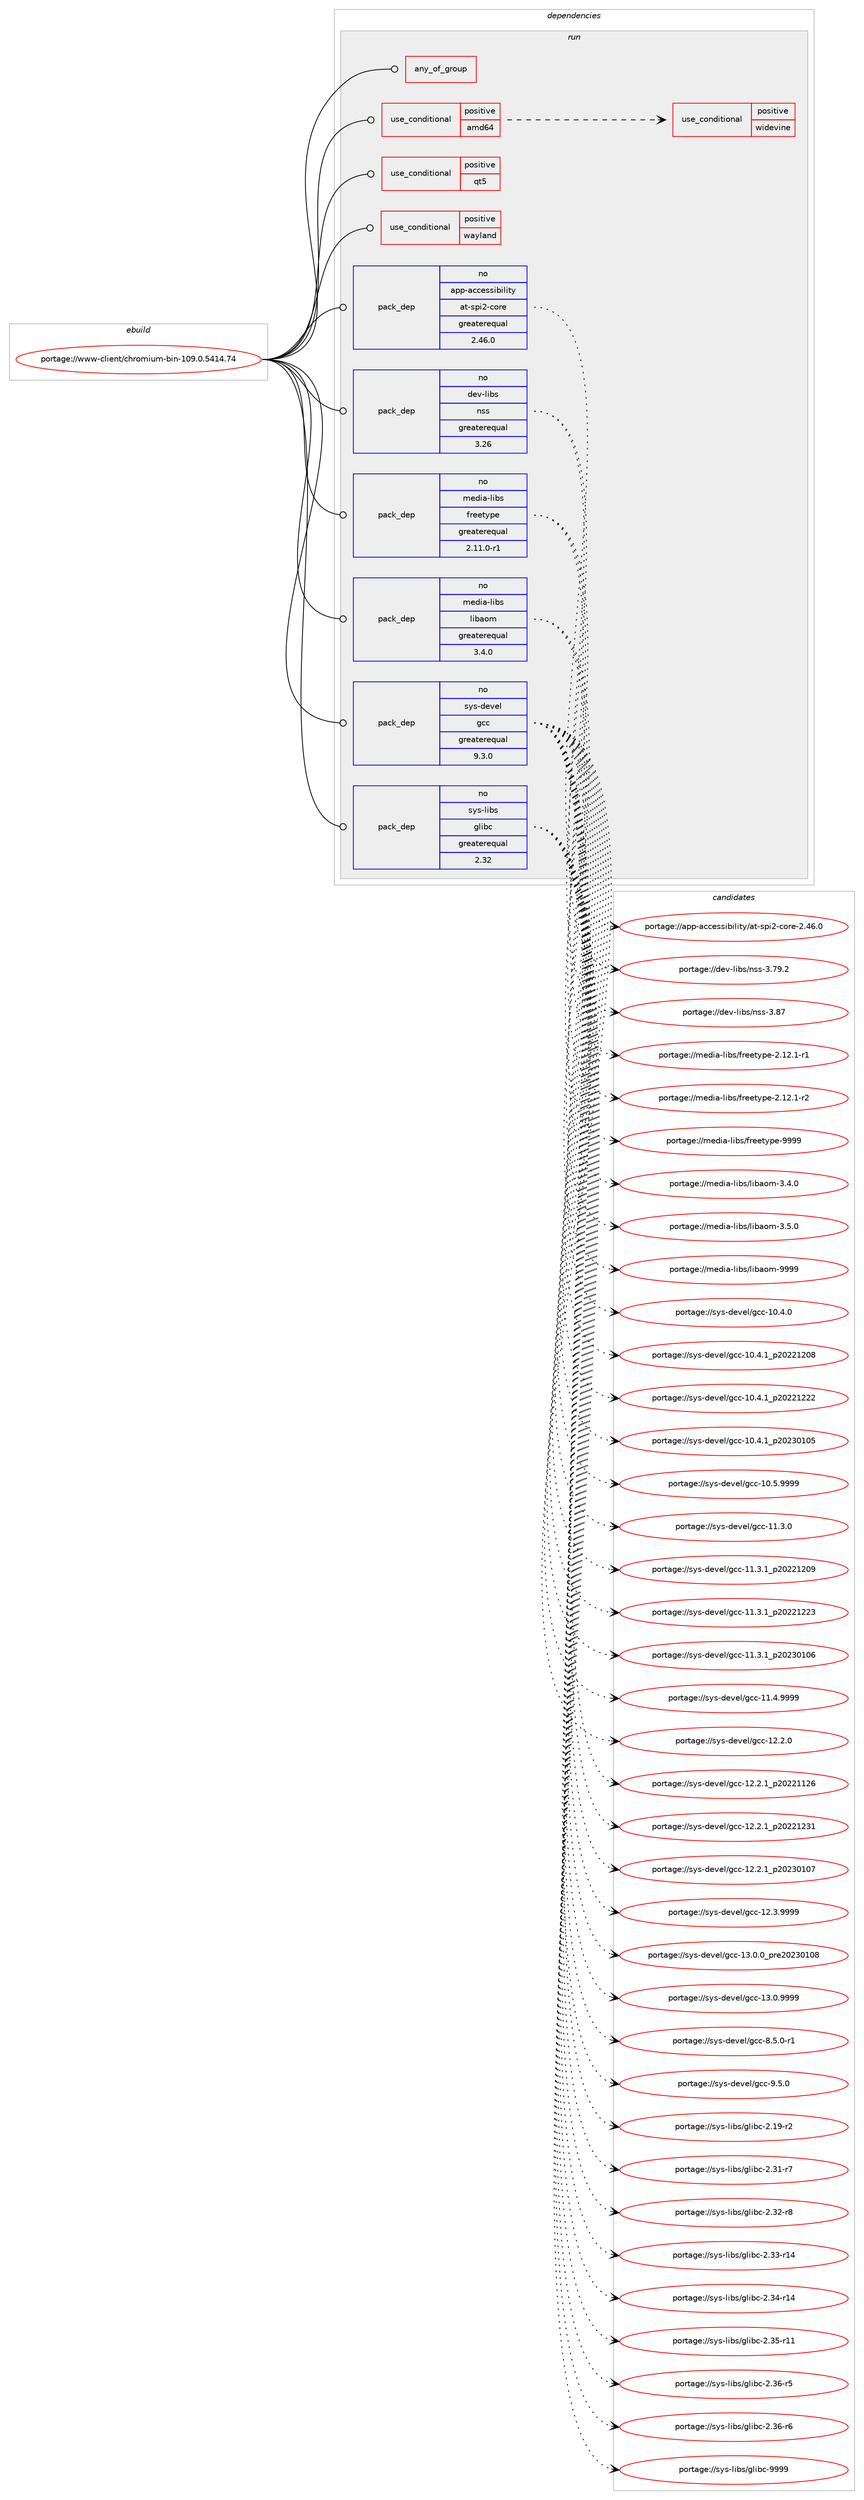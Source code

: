 digraph prolog {

# *************
# Graph options
# *************

newrank=true;
concentrate=true;
compound=true;
graph [rankdir=LR,fontname=Helvetica,fontsize=10,ranksep=1.5];#, ranksep=2.5, nodesep=0.2];
edge  [arrowhead=vee];
node  [fontname=Helvetica,fontsize=10];

# **********
# The ebuild
# **********

subgraph cluster_leftcol {
color=gray;
rank=same;
label=<<i>ebuild</i>>;
id [label="portage://www-client/chromium-bin-109.0.5414.74", color=red, width=4, href="../www-client/chromium-bin-109.0.5414.74.svg"];
}

# ****************
# The dependencies
# ****************

subgraph cluster_midcol {
color=gray;
label=<<i>dependencies</i>>;
subgraph cluster_compile {
fillcolor="#eeeeee";
style=filled;
label=<<i>compile</i>>;
}
subgraph cluster_compileandrun {
fillcolor="#eeeeee";
style=filled;
label=<<i>compile and run</i>>;
}
subgraph cluster_run {
fillcolor="#eeeeee";
style=filled;
label=<<i>run</i>>;
subgraph any46 {
dependency318 [label=<<TABLE BORDER="0" CELLBORDER="1" CELLSPACING="0" CELLPADDING="4"><TR><TD CELLPADDING="10">any_of_group</TD></TR></TABLE>>, shape=none, color=red];# *** BEGIN UNKNOWN DEPENDENCY TYPE (TODO) ***
# dependency318 -> package_dependency(portage://www-client/chromium-bin-109.0.5414.74,run,no,x11-libs,gtk+,none,[,,],[slot(3)],[use(enable(X),none),use(optenable(wayland),none)])
# *** END UNKNOWN DEPENDENCY TYPE (TODO) ***

# *** BEGIN UNKNOWN DEPENDENCY TYPE (TODO) ***
# dependency318 -> package_dependency(portage://www-client/chromium-bin-109.0.5414.74,run,no,gui-libs,gtk,none,[,,],[slot(4)],[use(enable(X),none),use(optenable(wayland),none)])
# *** END UNKNOWN DEPENDENCY TYPE (TODO) ***

}
id:e -> dependency318:w [weight=20,style="solid",arrowhead="odot"];
subgraph cond49 {
dependency319 [label=<<TABLE BORDER="0" CELLBORDER="1" CELLSPACING="0" CELLPADDING="4"><TR><TD ROWSPAN="3" CELLPADDING="10">use_conditional</TD></TR><TR><TD>positive</TD></TR><TR><TD>amd64</TD></TR></TABLE>>, shape=none, color=red];
subgraph cond50 {
dependency320 [label=<<TABLE BORDER="0" CELLBORDER="1" CELLSPACING="0" CELLPADDING="4"><TR><TD ROWSPAN="3" CELLPADDING="10">use_conditional</TD></TR><TR><TD>positive</TD></TR><TR><TD>widevine</TD></TR></TABLE>>, shape=none, color=red];
# *** BEGIN UNKNOWN DEPENDENCY TYPE (TODO) ***
# dependency320 -> package_dependency(portage://www-client/chromium-bin-109.0.5414.74,run,no,www-plugins,chrome-binary-plugins,none,[,,],[],[])
# *** END UNKNOWN DEPENDENCY TYPE (TODO) ***

}
dependency319:e -> dependency320:w [weight=20,style="dashed",arrowhead="vee"];
}
id:e -> dependency319:w [weight=20,style="solid",arrowhead="odot"];
subgraph cond51 {
dependency321 [label=<<TABLE BORDER="0" CELLBORDER="1" CELLSPACING="0" CELLPADDING="4"><TR><TD ROWSPAN="3" CELLPADDING="10">use_conditional</TD></TR><TR><TD>positive</TD></TR><TR><TD>qt5</TD></TR></TABLE>>, shape=none, color=red];
# *** BEGIN UNKNOWN DEPENDENCY TYPE (TODO) ***
# dependency321 -> package_dependency(portage://www-client/chromium-bin-109.0.5414.74,run,no,dev-qt,qtcore,none,[,,],[slot(5)],[])
# *** END UNKNOWN DEPENDENCY TYPE (TODO) ***

# *** BEGIN UNKNOWN DEPENDENCY TYPE (TODO) ***
# dependency321 -> package_dependency(portage://www-client/chromium-bin-109.0.5414.74,run,no,dev-qt,qtgui,none,[,,],[slot(5)],[use(enable(X),none),use(optenable(wayland),none)])
# *** END UNKNOWN DEPENDENCY TYPE (TODO) ***

# *** BEGIN UNKNOWN DEPENDENCY TYPE (TODO) ***
# dependency321 -> package_dependency(portage://www-client/chromium-bin-109.0.5414.74,run,no,dev-qt,qtwidgets,none,[,,],[slot(5)],[])
# *** END UNKNOWN DEPENDENCY TYPE (TODO) ***

}
id:e -> dependency321:w [weight=20,style="solid",arrowhead="odot"];
subgraph cond52 {
dependency322 [label=<<TABLE BORDER="0" CELLBORDER="1" CELLSPACING="0" CELLPADDING="4"><TR><TD ROWSPAN="3" CELLPADDING="10">use_conditional</TD></TR><TR><TD>positive</TD></TR><TR><TD>wayland</TD></TR></TABLE>>, shape=none, color=red];
# *** BEGIN UNKNOWN DEPENDENCY TYPE (TODO) ***
# dependency322 -> package_dependency(portage://www-client/chromium-bin-109.0.5414.74,run,no,dev-libs,wayland,none,[,,],[],[])
# *** END UNKNOWN DEPENDENCY TYPE (TODO) ***

}
id:e -> dependency322:w [weight=20,style="solid",arrowhead="odot"];
subgraph pack225 {
dependency323 [label=<<TABLE BORDER="0" CELLBORDER="1" CELLSPACING="0" CELLPADDING="4" WIDTH="220"><TR><TD ROWSPAN="6" CELLPADDING="30">pack_dep</TD></TR><TR><TD WIDTH="110">no</TD></TR><TR><TD>app-accessibility</TD></TR><TR><TD>at-spi2-core</TD></TR><TR><TD>greaterequal</TD></TR><TR><TD>2.46.0</TD></TR></TABLE>>, shape=none, color=blue];
}
id:e -> dependency323:w [weight=20,style="solid",arrowhead="odot"];
# *** BEGIN UNKNOWN DEPENDENCY TYPE (TODO) ***
# id -> package_dependency(portage://www-client/chromium-bin-109.0.5414.74,run,no,dev-libs,expat,none,[,,],[],[])
# *** END UNKNOWN DEPENDENCY TYPE (TODO) ***

# *** BEGIN UNKNOWN DEPENDENCY TYPE (TODO) ***
# id -> package_dependency(portage://www-client/chromium-bin-109.0.5414.74,run,no,dev-libs,glib,none,[,,],[slot(2)],[])
# *** END UNKNOWN DEPENDENCY TYPE (TODO) ***

# *** BEGIN UNKNOWN DEPENDENCY TYPE (TODO) ***
# id -> package_dependency(portage://www-client/chromium-bin-109.0.5414.74,run,no,dev-libs,libxml2,none,[,,],[],[use(enable(icu),none)])
# *** END UNKNOWN DEPENDENCY TYPE (TODO) ***

# *** BEGIN UNKNOWN DEPENDENCY TYPE (TODO) ***
# id -> package_dependency(portage://www-client/chromium-bin-109.0.5414.74,run,no,dev-libs,libxslt,none,[,,],[],[])
# *** END UNKNOWN DEPENDENCY TYPE (TODO) ***

# *** BEGIN UNKNOWN DEPENDENCY TYPE (TODO) ***
# id -> package_dependency(portage://www-client/chromium-bin-109.0.5414.74,run,no,dev-libs,nspr,none,[,,],[],[])
# *** END UNKNOWN DEPENDENCY TYPE (TODO) ***

subgraph pack226 {
dependency324 [label=<<TABLE BORDER="0" CELLBORDER="1" CELLSPACING="0" CELLPADDING="4" WIDTH="220"><TR><TD ROWSPAN="6" CELLPADDING="30">pack_dep</TD></TR><TR><TD WIDTH="110">no</TD></TR><TR><TD>dev-libs</TD></TR><TR><TD>nss</TD></TR><TR><TD>greaterequal</TD></TR><TR><TD>3.26</TD></TR></TABLE>>, shape=none, color=blue];
}
id:e -> dependency324:w [weight=20,style="solid",arrowhead="odot"];
# *** BEGIN UNKNOWN DEPENDENCY TYPE (TODO) ***
# id -> package_dependency(portage://www-client/chromium-bin-109.0.5414.74,run,no,media-libs,alsa-lib,none,[,,],[],[])
# *** END UNKNOWN DEPENDENCY TYPE (TODO) ***

# *** BEGIN UNKNOWN DEPENDENCY TYPE (TODO) ***
# id -> package_dependency(portage://www-client/chromium-bin-109.0.5414.74,run,no,media-libs,dav1d,none,[,,],[slot(0),subslot(6)],[])
# *** END UNKNOWN DEPENDENCY TYPE (TODO) ***

# *** BEGIN UNKNOWN DEPENDENCY TYPE (TODO) ***
# id -> package_dependency(portage://www-client/chromium-bin-109.0.5414.74,run,no,media-libs,flac,none,[,,],[slot(0),subslot(10-12)],[])
# *** END UNKNOWN DEPENDENCY TYPE (TODO) ***

# *** BEGIN UNKNOWN DEPENDENCY TYPE (TODO) ***
# id -> package_dependency(portage://www-client/chromium-bin-109.0.5414.74,run,no,media-libs,fontconfig,none,[,,],[],[])
# *** END UNKNOWN DEPENDENCY TYPE (TODO) ***

subgraph pack227 {
dependency325 [label=<<TABLE BORDER="0" CELLBORDER="1" CELLSPACING="0" CELLPADDING="4" WIDTH="220"><TR><TD ROWSPAN="6" CELLPADDING="30">pack_dep</TD></TR><TR><TD WIDTH="110">no</TD></TR><TR><TD>media-libs</TD></TR><TR><TD>freetype</TD></TR><TR><TD>greaterequal</TD></TR><TR><TD>2.11.0-r1</TD></TR></TABLE>>, shape=none, color=blue];
}
id:e -> dependency325:w [weight=20,style="solid",arrowhead="odot"];
subgraph pack228 {
dependency326 [label=<<TABLE BORDER="0" CELLBORDER="1" CELLSPACING="0" CELLPADDING="4" WIDTH="220"><TR><TD ROWSPAN="6" CELLPADDING="30">pack_dep</TD></TR><TR><TD WIDTH="110">no</TD></TR><TR><TD>media-libs</TD></TR><TR><TD>libaom</TD></TR><TR><TD>greaterequal</TD></TR><TR><TD>3.4.0</TD></TR></TABLE>>, shape=none, color=blue];
}
id:e -> dependency326:w [weight=20,style="solid",arrowhead="odot"];
# *** BEGIN UNKNOWN DEPENDENCY TYPE (TODO) ***
# id -> package_dependency(portage://www-client/chromium-bin-109.0.5414.74,run,no,media-libs,libjpeg-turbo,none,[,,],[],[])
# *** END UNKNOWN DEPENDENCY TYPE (TODO) ***

# *** BEGIN UNKNOWN DEPENDENCY TYPE (TODO) ***
# id -> package_dependency(portage://www-client/chromium-bin-109.0.5414.74,run,no,media-libs,libwebp,none,[,,],[],[])
# *** END UNKNOWN DEPENDENCY TYPE (TODO) ***

# *** BEGIN UNKNOWN DEPENDENCY TYPE (TODO) ***
# id -> package_dependency(portage://www-client/chromium-bin-109.0.5414.74,run,no,media-libs,mesa,none,[,,],[],[use(enable(gbm),positive)])
# *** END UNKNOWN DEPENDENCY TYPE (TODO) ***

# *** BEGIN UNKNOWN DEPENDENCY TYPE (TODO) ***
# id -> package_dependency(portage://www-client/chromium-bin-109.0.5414.74,run,no,media-libs,openh264,none,[,,],[slot(0),subslot(7)],[])
# *** END UNKNOWN DEPENDENCY TYPE (TODO) ***

# *** BEGIN UNKNOWN DEPENDENCY TYPE (TODO) ***
# id -> package_dependency(portage://www-client/chromium-bin-109.0.5414.74,run,no,net-misc,curl,none,[,,],[],[use(enable(ssl),none)])
# *** END UNKNOWN DEPENDENCY TYPE (TODO) ***

# *** BEGIN UNKNOWN DEPENDENCY TYPE (TODO) ***
# id -> package_dependency(portage://www-client/chromium-bin-109.0.5414.74,run,no,net-print,cups,none,[,,],[],[])
# *** END UNKNOWN DEPENDENCY TYPE (TODO) ***

# *** BEGIN UNKNOWN DEPENDENCY TYPE (TODO) ***
# id -> package_dependency(portage://www-client/chromium-bin-109.0.5414.74,run,no,sys-apps,dbus,none,[,,],[],[])
# *** END UNKNOWN DEPENDENCY TYPE (TODO) ***

# *** BEGIN UNKNOWN DEPENDENCY TYPE (TODO) ***
# id -> package_dependency(portage://www-client/chromium-bin-109.0.5414.74,run,no,sys-apps,pciutils,none,[,,],[],[])
# *** END UNKNOWN DEPENDENCY TYPE (TODO) ***

subgraph pack229 {
dependency327 [label=<<TABLE BORDER="0" CELLBORDER="1" CELLSPACING="0" CELLPADDING="4" WIDTH="220"><TR><TD ROWSPAN="6" CELLPADDING="30">pack_dep</TD></TR><TR><TD WIDTH="110">no</TD></TR><TR><TD>sys-devel</TD></TR><TR><TD>gcc</TD></TR><TR><TD>greaterequal</TD></TR><TR><TD>9.3.0</TD></TR></TABLE>>, shape=none, color=blue];
}
id:e -> dependency327:w [weight=20,style="solid",arrowhead="odot"];
subgraph pack230 {
dependency328 [label=<<TABLE BORDER="0" CELLBORDER="1" CELLSPACING="0" CELLPADDING="4" WIDTH="220"><TR><TD ROWSPAN="6" CELLPADDING="30">pack_dep</TD></TR><TR><TD WIDTH="110">no</TD></TR><TR><TD>sys-libs</TD></TR><TR><TD>glibc</TD></TR><TR><TD>greaterequal</TD></TR><TR><TD>2.32</TD></TR></TABLE>>, shape=none, color=blue];
}
id:e -> dependency328:w [weight=20,style="solid",arrowhead="odot"];
# *** BEGIN UNKNOWN DEPENDENCY TYPE (TODO) ***
# id -> package_dependency(portage://www-client/chromium-bin-109.0.5414.74,run,no,sys-libs,zlib,none,[,,],[],[use(enable(minizip),none)])
# *** END UNKNOWN DEPENDENCY TYPE (TODO) ***

# *** BEGIN UNKNOWN DEPENDENCY TYPE (TODO) ***
# id -> package_dependency(portage://www-client/chromium-bin-109.0.5414.74,run,no,virtual,ttf-fonts,none,[,,],[],[])
# *** END UNKNOWN DEPENDENCY TYPE (TODO) ***

# *** BEGIN UNKNOWN DEPENDENCY TYPE (TODO) ***
# id -> package_dependency(portage://www-client/chromium-bin-109.0.5414.74,run,no,virtual,udev,none,[,,],[],[])
# *** END UNKNOWN DEPENDENCY TYPE (TODO) ***

# *** BEGIN UNKNOWN DEPENDENCY TYPE (TODO) ***
# id -> package_dependency(portage://www-client/chromium-bin-109.0.5414.74,run,no,x11-libs,cairo,none,[,,],[],[])
# *** END UNKNOWN DEPENDENCY TYPE (TODO) ***

# *** BEGIN UNKNOWN DEPENDENCY TYPE (TODO) ***
# id -> package_dependency(portage://www-client/chromium-bin-109.0.5414.74,run,no,x11-libs,gdk-pixbuf,none,[,,],[slot(2)],[])
# *** END UNKNOWN DEPENDENCY TYPE (TODO) ***

# *** BEGIN UNKNOWN DEPENDENCY TYPE (TODO) ***
# id -> package_dependency(portage://www-client/chromium-bin-109.0.5414.74,run,no,x11-libs,libX11,none,[,,],[],[])
# *** END UNKNOWN DEPENDENCY TYPE (TODO) ***

# *** BEGIN UNKNOWN DEPENDENCY TYPE (TODO) ***
# id -> package_dependency(portage://www-client/chromium-bin-109.0.5414.74,run,no,x11-libs,libXcomposite,none,[,,],[],[])
# *** END UNKNOWN DEPENDENCY TYPE (TODO) ***

# *** BEGIN UNKNOWN DEPENDENCY TYPE (TODO) ***
# id -> package_dependency(portage://www-client/chromium-bin-109.0.5414.74,run,no,x11-libs,libXdamage,none,[,,],[],[])
# *** END UNKNOWN DEPENDENCY TYPE (TODO) ***

# *** BEGIN UNKNOWN DEPENDENCY TYPE (TODO) ***
# id -> package_dependency(portage://www-client/chromium-bin-109.0.5414.74,run,no,x11-libs,libXext,none,[,,],[],[])
# *** END UNKNOWN DEPENDENCY TYPE (TODO) ***

# *** BEGIN UNKNOWN DEPENDENCY TYPE (TODO) ***
# id -> package_dependency(portage://www-client/chromium-bin-109.0.5414.74,run,no,x11-libs,libXfixes,none,[,,],[],[])
# *** END UNKNOWN DEPENDENCY TYPE (TODO) ***

# *** BEGIN UNKNOWN DEPENDENCY TYPE (TODO) ***
# id -> package_dependency(portage://www-client/chromium-bin-109.0.5414.74,run,no,x11-libs,libXrandr,none,[,,],[],[])
# *** END UNKNOWN DEPENDENCY TYPE (TODO) ***

# *** BEGIN UNKNOWN DEPENDENCY TYPE (TODO) ***
# id -> package_dependency(portage://www-client/chromium-bin-109.0.5414.74,run,no,x11-libs,libXtst,none,[,,],[],[])
# *** END UNKNOWN DEPENDENCY TYPE (TODO) ***

# *** BEGIN UNKNOWN DEPENDENCY TYPE (TODO) ***
# id -> package_dependency(portage://www-client/chromium-bin-109.0.5414.74,run,no,x11-libs,libdrm,none,[,,],[],[])
# *** END UNKNOWN DEPENDENCY TYPE (TODO) ***

# *** BEGIN UNKNOWN DEPENDENCY TYPE (TODO) ***
# id -> package_dependency(portage://www-client/chromium-bin-109.0.5414.74,run,no,x11-libs,libxcb,none,[,,],[],[])
# *** END UNKNOWN DEPENDENCY TYPE (TODO) ***

# *** BEGIN UNKNOWN DEPENDENCY TYPE (TODO) ***
# id -> package_dependency(portage://www-client/chromium-bin-109.0.5414.74,run,no,x11-libs,libxkbcommon,none,[,,],[],[])
# *** END UNKNOWN DEPENDENCY TYPE (TODO) ***

# *** BEGIN UNKNOWN DEPENDENCY TYPE (TODO) ***
# id -> package_dependency(portage://www-client/chromium-bin-109.0.5414.74,run,no,x11-libs,libxshmfence,none,[,,],[],[])
# *** END UNKNOWN DEPENDENCY TYPE (TODO) ***

# *** BEGIN UNKNOWN DEPENDENCY TYPE (TODO) ***
# id -> package_dependency(portage://www-client/chromium-bin-109.0.5414.74,run,no,x11-libs,pango,none,[,,],[],[])
# *** END UNKNOWN DEPENDENCY TYPE (TODO) ***

# *** BEGIN UNKNOWN DEPENDENCY TYPE (TODO) ***
# id -> package_dependency(portage://www-client/chromium-bin-109.0.5414.74,run,no,x11-misc,xdg-utils,none,[,,],[],[])
# *** END UNKNOWN DEPENDENCY TYPE (TODO) ***

}
}

# **************
# The candidates
# **************

subgraph cluster_choices {
rank=same;
color=gray;
label=<<i>candidates</i>>;

subgraph choice225 {
color=black;
nodesep=1;
choice97112112459799991011151151059810510810511612147971164511511210550459911111410145504652544648 [label="portage://app-accessibility/at-spi2-core-2.46.0", color=red, width=4,href="../app-accessibility/at-spi2-core-2.46.0.svg"];
dependency323:e -> choice97112112459799991011151151059810510810511612147971164511511210550459911111410145504652544648:w [style=dotted,weight="100"];
}
subgraph choice226 {
color=black;
nodesep=1;
choice10010111845108105981154711011511545514655574650 [label="portage://dev-libs/nss-3.79.2", color=red, width=4,href="../dev-libs/nss-3.79.2.svg"];
choice1001011184510810598115471101151154551465655 [label="portage://dev-libs/nss-3.87", color=red, width=4,href="../dev-libs/nss-3.87.svg"];
dependency324:e -> choice10010111845108105981154711011511545514655574650:w [style=dotted,weight="100"];
dependency324:e -> choice1001011184510810598115471101151154551465655:w [style=dotted,weight="100"];
}
subgraph choice227 {
color=black;
nodesep=1;
choice10910110010597451081059811547102114101101116121112101455046495046494511449 [label="portage://media-libs/freetype-2.12.1-r1", color=red, width=4,href="../media-libs/freetype-2.12.1-r1.svg"];
choice10910110010597451081059811547102114101101116121112101455046495046494511450 [label="portage://media-libs/freetype-2.12.1-r2", color=red, width=4,href="../media-libs/freetype-2.12.1-r2.svg"];
choice109101100105974510810598115471021141011011161211121014557575757 [label="portage://media-libs/freetype-9999", color=red, width=4,href="../media-libs/freetype-9999.svg"];
dependency325:e -> choice10910110010597451081059811547102114101101116121112101455046495046494511449:w [style=dotted,weight="100"];
dependency325:e -> choice10910110010597451081059811547102114101101116121112101455046495046494511450:w [style=dotted,weight="100"];
dependency325:e -> choice109101100105974510810598115471021141011011161211121014557575757:w [style=dotted,weight="100"];
}
subgraph choice228 {
color=black;
nodesep=1;
choice109101100105974510810598115471081059897111109455146524648 [label="portage://media-libs/libaom-3.4.0", color=red, width=4,href="../media-libs/libaom-3.4.0.svg"];
choice109101100105974510810598115471081059897111109455146534648 [label="portage://media-libs/libaom-3.5.0", color=red, width=4,href="../media-libs/libaom-3.5.0.svg"];
choice1091011001059745108105981154710810598971111094557575757 [label="portage://media-libs/libaom-9999", color=red, width=4,href="../media-libs/libaom-9999.svg"];
dependency326:e -> choice109101100105974510810598115471081059897111109455146524648:w [style=dotted,weight="100"];
dependency326:e -> choice109101100105974510810598115471081059897111109455146534648:w [style=dotted,weight="100"];
dependency326:e -> choice1091011001059745108105981154710810598971111094557575757:w [style=dotted,weight="100"];
}
subgraph choice229 {
color=black;
nodesep=1;
choice1151211154510010111810110847103999945494846524648 [label="portage://sys-devel/gcc-10.4.0", color=red, width=4,href="../sys-devel/gcc-10.4.0.svg"];
choice1151211154510010111810110847103999945494846524649951125048505049504856 [label="portage://sys-devel/gcc-10.4.1_p20221208", color=red, width=4,href="../sys-devel/gcc-10.4.1_p20221208.svg"];
choice1151211154510010111810110847103999945494846524649951125048505049505050 [label="portage://sys-devel/gcc-10.4.1_p20221222", color=red, width=4,href="../sys-devel/gcc-10.4.1_p20221222.svg"];
choice1151211154510010111810110847103999945494846524649951125048505148494853 [label="portage://sys-devel/gcc-10.4.1_p20230105", color=red, width=4,href="../sys-devel/gcc-10.4.1_p20230105.svg"];
choice1151211154510010111810110847103999945494846534657575757 [label="portage://sys-devel/gcc-10.5.9999", color=red, width=4,href="../sys-devel/gcc-10.5.9999.svg"];
choice1151211154510010111810110847103999945494946514648 [label="portage://sys-devel/gcc-11.3.0", color=red, width=4,href="../sys-devel/gcc-11.3.0.svg"];
choice1151211154510010111810110847103999945494946514649951125048505049504857 [label="portage://sys-devel/gcc-11.3.1_p20221209", color=red, width=4,href="../sys-devel/gcc-11.3.1_p20221209.svg"];
choice1151211154510010111810110847103999945494946514649951125048505049505051 [label="portage://sys-devel/gcc-11.3.1_p20221223", color=red, width=4,href="../sys-devel/gcc-11.3.1_p20221223.svg"];
choice1151211154510010111810110847103999945494946514649951125048505148494854 [label="portage://sys-devel/gcc-11.3.1_p20230106", color=red, width=4,href="../sys-devel/gcc-11.3.1_p20230106.svg"];
choice1151211154510010111810110847103999945494946524657575757 [label="portage://sys-devel/gcc-11.4.9999", color=red, width=4,href="../sys-devel/gcc-11.4.9999.svg"];
choice1151211154510010111810110847103999945495046504648 [label="portage://sys-devel/gcc-12.2.0", color=red, width=4,href="../sys-devel/gcc-12.2.0.svg"];
choice1151211154510010111810110847103999945495046504649951125048505049495054 [label="portage://sys-devel/gcc-12.2.1_p20221126", color=red, width=4,href="../sys-devel/gcc-12.2.1_p20221126.svg"];
choice1151211154510010111810110847103999945495046504649951125048505049505149 [label="portage://sys-devel/gcc-12.2.1_p20221231", color=red, width=4,href="../sys-devel/gcc-12.2.1_p20221231.svg"];
choice1151211154510010111810110847103999945495046504649951125048505148494855 [label="portage://sys-devel/gcc-12.2.1_p20230107", color=red, width=4,href="../sys-devel/gcc-12.2.1_p20230107.svg"];
choice1151211154510010111810110847103999945495046514657575757 [label="portage://sys-devel/gcc-12.3.9999", color=red, width=4,href="../sys-devel/gcc-12.3.9999.svg"];
choice1151211154510010111810110847103999945495146484648951121141015048505148494856 [label="portage://sys-devel/gcc-13.0.0_pre20230108", color=red, width=4,href="../sys-devel/gcc-13.0.0_pre20230108.svg"];
choice1151211154510010111810110847103999945495146484657575757 [label="portage://sys-devel/gcc-13.0.9999", color=red, width=4,href="../sys-devel/gcc-13.0.9999.svg"];
choice115121115451001011181011084710399994556465346484511449 [label="portage://sys-devel/gcc-8.5.0-r1", color=red, width=4,href="../sys-devel/gcc-8.5.0-r1.svg"];
choice11512111545100101118101108471039999455746534648 [label="portage://sys-devel/gcc-9.5.0", color=red, width=4,href="../sys-devel/gcc-9.5.0.svg"];
dependency327:e -> choice1151211154510010111810110847103999945494846524648:w [style=dotted,weight="100"];
dependency327:e -> choice1151211154510010111810110847103999945494846524649951125048505049504856:w [style=dotted,weight="100"];
dependency327:e -> choice1151211154510010111810110847103999945494846524649951125048505049505050:w [style=dotted,weight="100"];
dependency327:e -> choice1151211154510010111810110847103999945494846524649951125048505148494853:w [style=dotted,weight="100"];
dependency327:e -> choice1151211154510010111810110847103999945494846534657575757:w [style=dotted,weight="100"];
dependency327:e -> choice1151211154510010111810110847103999945494946514648:w [style=dotted,weight="100"];
dependency327:e -> choice1151211154510010111810110847103999945494946514649951125048505049504857:w [style=dotted,weight="100"];
dependency327:e -> choice1151211154510010111810110847103999945494946514649951125048505049505051:w [style=dotted,weight="100"];
dependency327:e -> choice1151211154510010111810110847103999945494946514649951125048505148494854:w [style=dotted,weight="100"];
dependency327:e -> choice1151211154510010111810110847103999945494946524657575757:w [style=dotted,weight="100"];
dependency327:e -> choice1151211154510010111810110847103999945495046504648:w [style=dotted,weight="100"];
dependency327:e -> choice1151211154510010111810110847103999945495046504649951125048505049495054:w [style=dotted,weight="100"];
dependency327:e -> choice1151211154510010111810110847103999945495046504649951125048505049505149:w [style=dotted,weight="100"];
dependency327:e -> choice1151211154510010111810110847103999945495046504649951125048505148494855:w [style=dotted,weight="100"];
dependency327:e -> choice1151211154510010111810110847103999945495046514657575757:w [style=dotted,weight="100"];
dependency327:e -> choice1151211154510010111810110847103999945495146484648951121141015048505148494856:w [style=dotted,weight="100"];
dependency327:e -> choice1151211154510010111810110847103999945495146484657575757:w [style=dotted,weight="100"];
dependency327:e -> choice115121115451001011181011084710399994556465346484511449:w [style=dotted,weight="100"];
dependency327:e -> choice11512111545100101118101108471039999455746534648:w [style=dotted,weight="100"];
}
subgraph choice230 {
color=black;
nodesep=1;
choice115121115451081059811547103108105989945504649574511450 [label="portage://sys-libs/glibc-2.19-r2", color=red, width=4,href="../sys-libs/glibc-2.19-r2.svg"];
choice115121115451081059811547103108105989945504651494511455 [label="portage://sys-libs/glibc-2.31-r7", color=red, width=4,href="../sys-libs/glibc-2.31-r7.svg"];
choice115121115451081059811547103108105989945504651504511456 [label="portage://sys-libs/glibc-2.32-r8", color=red, width=4,href="../sys-libs/glibc-2.32-r8.svg"];
choice11512111545108105981154710310810598994550465151451144952 [label="portage://sys-libs/glibc-2.33-r14", color=red, width=4,href="../sys-libs/glibc-2.33-r14.svg"];
choice11512111545108105981154710310810598994550465152451144952 [label="portage://sys-libs/glibc-2.34-r14", color=red, width=4,href="../sys-libs/glibc-2.34-r14.svg"];
choice11512111545108105981154710310810598994550465153451144949 [label="portage://sys-libs/glibc-2.35-r11", color=red, width=4,href="../sys-libs/glibc-2.35-r11.svg"];
choice115121115451081059811547103108105989945504651544511453 [label="portage://sys-libs/glibc-2.36-r5", color=red, width=4,href="../sys-libs/glibc-2.36-r5.svg"];
choice115121115451081059811547103108105989945504651544511454 [label="portage://sys-libs/glibc-2.36-r6", color=red, width=4,href="../sys-libs/glibc-2.36-r6.svg"];
choice11512111545108105981154710310810598994557575757 [label="portage://sys-libs/glibc-9999", color=red, width=4,href="../sys-libs/glibc-9999.svg"];
dependency328:e -> choice115121115451081059811547103108105989945504649574511450:w [style=dotted,weight="100"];
dependency328:e -> choice115121115451081059811547103108105989945504651494511455:w [style=dotted,weight="100"];
dependency328:e -> choice115121115451081059811547103108105989945504651504511456:w [style=dotted,weight="100"];
dependency328:e -> choice11512111545108105981154710310810598994550465151451144952:w [style=dotted,weight="100"];
dependency328:e -> choice11512111545108105981154710310810598994550465152451144952:w [style=dotted,weight="100"];
dependency328:e -> choice11512111545108105981154710310810598994550465153451144949:w [style=dotted,weight="100"];
dependency328:e -> choice115121115451081059811547103108105989945504651544511453:w [style=dotted,weight="100"];
dependency328:e -> choice115121115451081059811547103108105989945504651544511454:w [style=dotted,weight="100"];
dependency328:e -> choice11512111545108105981154710310810598994557575757:w [style=dotted,weight="100"];
}
}

}
